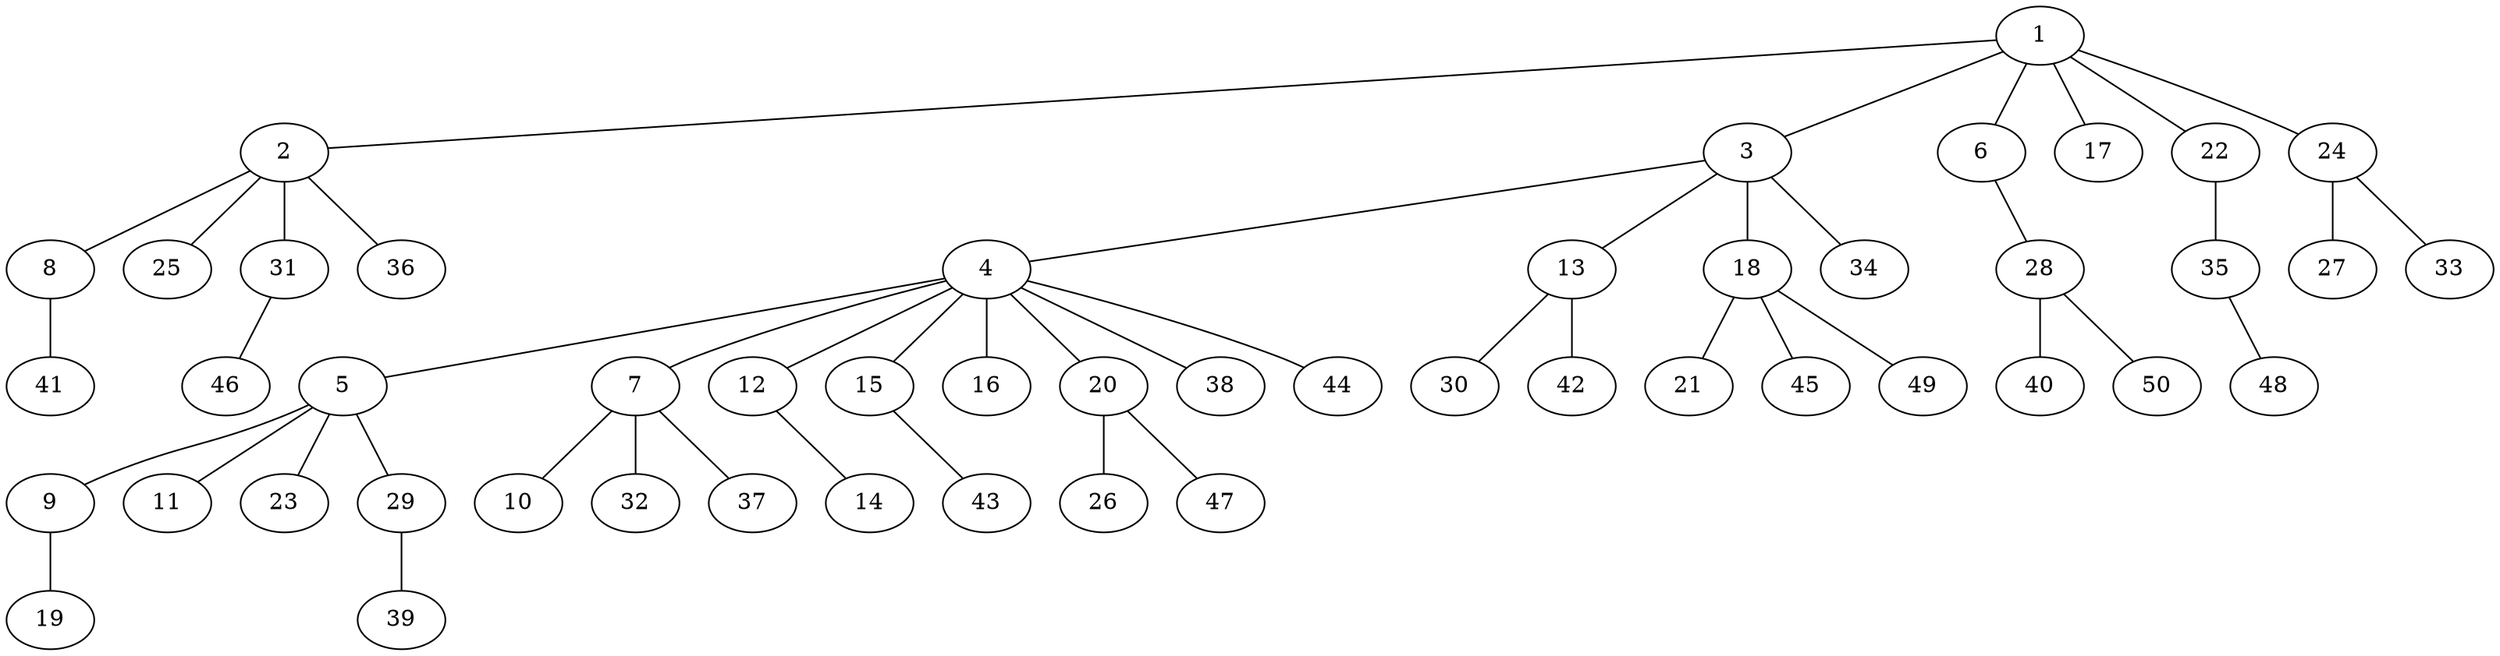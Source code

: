 graph graphname {1--2
1--3
1--6
1--17
1--22
1--24
2--8
2--25
2--31
2--36
3--4
3--13
3--18
3--34
4--5
4--7
4--12
4--15
4--16
4--20
4--38
4--44
5--9
5--11
5--23
5--29
6--28
7--10
7--32
7--37
8--41
9--19
12--14
13--30
13--42
15--43
18--21
18--45
18--49
20--26
20--47
22--35
24--27
24--33
28--40
28--50
29--39
31--46
35--48
}